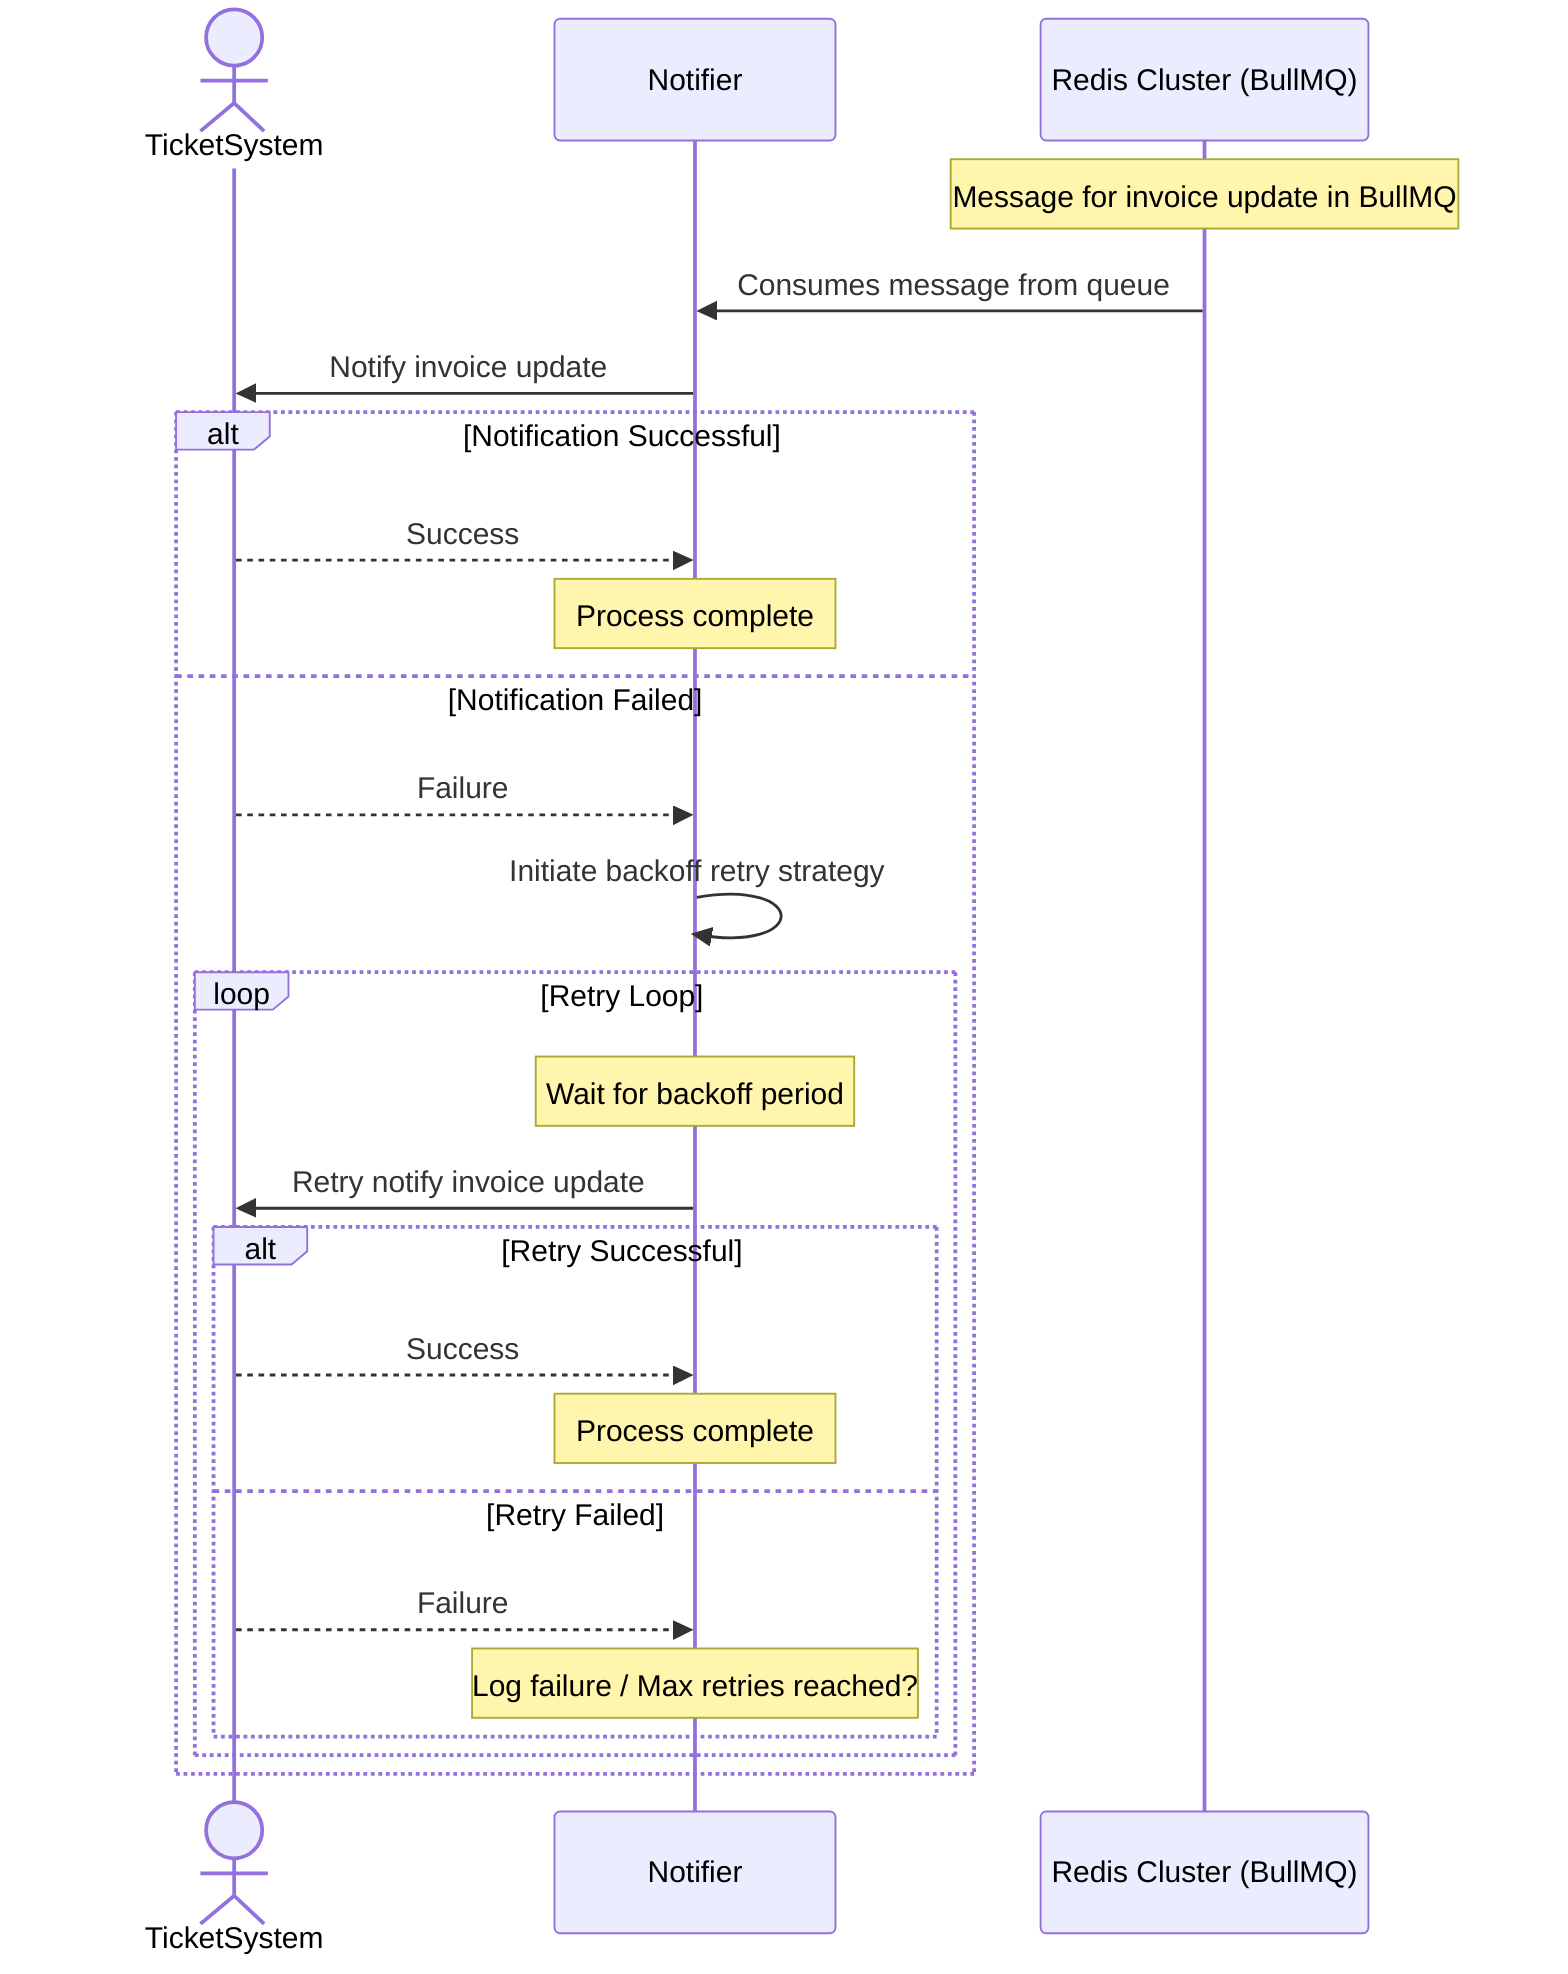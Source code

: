 sequenceDiagram
    actor TicketSystem
    participant Notifier
    participant RedisCluster as Redis Cluster (BullMQ)

    Note over RedisCluster: Message for invoice update in BullMQ
    RedisCluster->>Notifier: Consumes message from queue
    Notifier->>TicketSystem: Notify invoice update
    alt Notification Successful
        TicketSystem-->>Notifier: Success
        Note over Notifier: Process complete
    else Notification Failed
        TicketSystem-->>Notifier: Failure
        Notifier->>Notifier: Initiate backoff retry strategy
        loop Retry Loop
            Note over Notifier: Wait for backoff period
            Notifier->>TicketSystem: Retry notify invoice update
            alt Retry Successful
                TicketSystem-->>Notifier: Success
                Note over Notifier: Process complete
            else Retry Failed
                TicketSystem-->>Notifier: Failure
                Note over Notifier: Log failure / Max retries reached?
            end
        end
    end